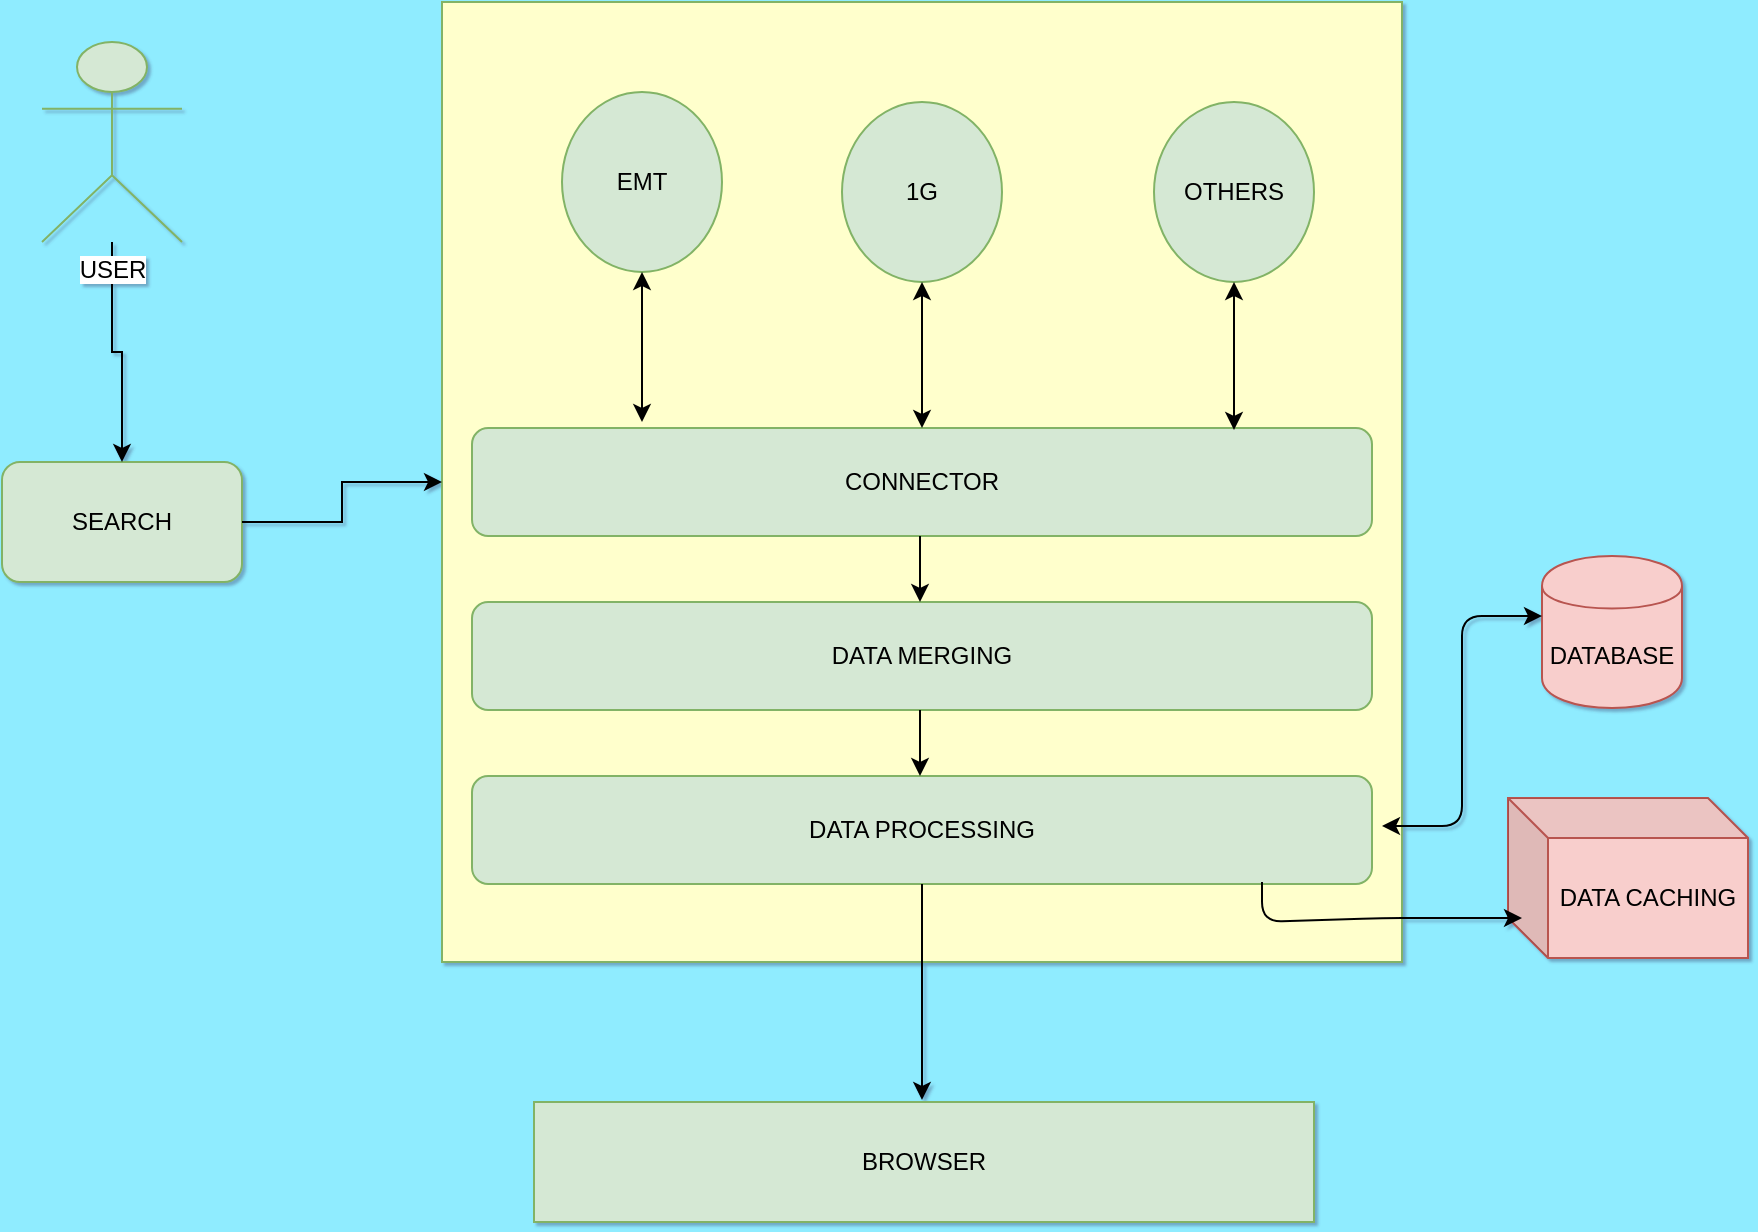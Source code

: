 <mxfile version="10.6.8" type="github"><diagram id="zZkXLaAJWJm3HZEeWS_i" name="Page-1"><mxGraphModel dx="1320" dy="1671" grid="0" gridSize="1" guides="1" tooltips="1" connect="1" arrows="1" fold="1" page="1" pageScale="1" pageWidth="827" pageHeight="1169" background="#8FECFF" math="0" shadow="1"><root><mxCell id="0"/><mxCell id="1" parent="0"/><mxCell id="jHDO4RzClyIZb0Ic2u0x-10" style="edgeStyle=orthogonalEdgeStyle;rounded=0;orthogonalLoop=1;jettySize=auto;html=1;exitX=0;exitY=0.5;exitDx=0;exitDy=0;entryX=0;entryY=0.5;entryDx=0;entryDy=0;" edge="1" parent="1" source="jHDO4RzClyIZb0Ic2u0x-1" target="jHDO4RzClyIZb0Ic2u0x-7"><mxGeometry relative="1" as="geometry"/></mxCell><mxCell id="jHDO4RzClyIZb0Ic2u0x-1" value="" style="whiteSpace=wrap;html=1;aspect=fixed;fillColor=#FFFFCC;strokeColor=#82b366;gradientColor=none;" vertex="1" parent="1"><mxGeometry x="250" y="-90" width="480" height="480" as="geometry"/></mxCell><mxCell id="jHDO4RzClyIZb0Ic2u0x-4" value="SEARCH" style="rounded=1;whiteSpace=wrap;html=1;fillColor=#d5e8d4;strokeColor=#82b366;movable=0;resizable=0;rotatable=0;deletable=0;editable=0;connectable=0;" vertex="1" parent="1"><mxGeometry x="30" y="140" width="120" height="60" as="geometry"/></mxCell><mxCell id="jHDO4RzClyIZb0Ic2u0x-6" value="" style="edgeStyle=orthogonalEdgeStyle;rounded=0;orthogonalLoop=1;jettySize=auto;html=1;movable=0;resizable=0;rotatable=0;deletable=0;editable=0;connectable=0;" edge="1" parent="1" source="jHDO4RzClyIZb0Ic2u0x-5" target="jHDO4RzClyIZb0Ic2u0x-4"><mxGeometry relative="1" as="geometry"/></mxCell><mxCell id="jHDO4RzClyIZb0Ic2u0x-5" value="USER" style="shape=umlActor;verticalLabelPosition=bottom;labelBackgroundColor=#ffffff;verticalAlign=top;html=1;outlineConnect=0;fillColor=#d5e8d4;strokeColor=#82b366;movable=0;resizable=0;rotatable=0;deletable=0;editable=0;connectable=0;" vertex="1" parent="1"><mxGeometry x="50" y="-70" width="70" height="100" as="geometry"/></mxCell><mxCell id="jHDO4RzClyIZb0Ic2u0x-9" style="edgeStyle=orthogonalEdgeStyle;rounded=0;orthogonalLoop=1;jettySize=auto;html=1;exitX=1;exitY=0.5;exitDx=0;exitDy=0;movable=0;resizable=0;rotatable=0;deletable=0;editable=0;connectable=0;" edge="1" parent="1" source="jHDO4RzClyIZb0Ic2u0x-4" target="jHDO4RzClyIZb0Ic2u0x-1"><mxGeometry relative="1" as="geometry"/></mxCell><mxCell id="jHDO4RzClyIZb0Ic2u0x-7" value="CONNECTOR" style="rounded=1;whiteSpace=wrap;html=1;fillColor=#d5e8d4;strokeColor=#82b366;" vertex="1" parent="1"><mxGeometry x="265" y="123" width="450" height="54" as="geometry"/></mxCell><mxCell id="jHDO4RzClyIZb0Ic2u0x-14" value="EMT" style="ellipse;whiteSpace=wrap;html=1;fillColor=#d5e8d4;strokeColor=#82b366;movable=0;resizable=0;rotatable=0;deletable=0;editable=0;connectable=0;" vertex="1" parent="1"><mxGeometry x="310" y="-45" width="80" height="90" as="geometry"/></mxCell><mxCell id="jHDO4RzClyIZb0Ic2u0x-15" value="1G" style="ellipse;whiteSpace=wrap;html=1;fillColor=#d5e8d4;strokeColor=#82b366;movable=0;resizable=0;rotatable=0;deletable=0;editable=0;connectable=0;" vertex="1" parent="1"><mxGeometry x="450" y="-40" width="80" height="90" as="geometry"/></mxCell><mxCell id="jHDO4RzClyIZb0Ic2u0x-16" value="OTHERS" style="ellipse;whiteSpace=wrap;html=1;fillColor=#d5e8d4;strokeColor=#82b366;movable=0;resizable=0;rotatable=0;deletable=0;editable=0;connectable=0;" vertex="1" parent="1"><mxGeometry x="606" y="-40" width="80" height="90" as="geometry"/></mxCell><mxCell id="jHDO4RzClyIZb0Ic2u0x-17" value="" style="endArrow=classic;startArrow=classic;html=1;entryX=0.5;entryY=1;entryDx=0;entryDy=0;movable=0;resizable=0;rotatable=0;deletable=0;editable=0;connectable=0;" edge="1" parent="1" target="jHDO4RzClyIZb0Ic2u0x-14"><mxGeometry width="50" height="50" relative="1" as="geometry"><mxPoint x="350" y="120" as="sourcePoint"/><mxPoint x="360" y="60" as="targetPoint"/><Array as="points"/></mxGeometry></mxCell><mxCell id="jHDO4RzClyIZb0Ic2u0x-18" value="" style="endArrow=classic;startArrow=classic;html=1;entryX=0.5;entryY=1;entryDx=0;entryDy=0;movable=0;resizable=0;rotatable=0;deletable=0;editable=0;connectable=0;" edge="1" parent="1" target="jHDO4RzClyIZb0Ic2u0x-16"><mxGeometry width="50" height="50" relative="1" as="geometry"><mxPoint x="646" y="124" as="sourcePoint"/><mxPoint x="360" y="55" as="targetPoint"/><Array as="points"/></mxGeometry></mxCell><mxCell id="jHDO4RzClyIZb0Ic2u0x-19" value="" style="endArrow=classic;startArrow=classic;html=1;entryX=0.5;entryY=1;entryDx=0;entryDy=0;movable=0;resizable=0;rotatable=0;deletable=0;editable=0;connectable=0;" edge="1" parent="1" source="jHDO4RzClyIZb0Ic2u0x-7" target="jHDO4RzClyIZb0Ic2u0x-15"><mxGeometry width="50" height="50" relative="1" as="geometry"><mxPoint x="370" y="140" as="sourcePoint"/><mxPoint x="370" y="65" as="targetPoint"/><Array as="points"/></mxGeometry></mxCell><mxCell id="jHDO4RzClyIZb0Ic2u0x-20" value="DATA MERGING" style="rounded=1;whiteSpace=wrap;html=1;fillColor=#d5e8d4;strokeColor=#82b366;movable=0;resizable=0;rotatable=0;deletable=0;editable=0;connectable=0;" vertex="1" parent="1"><mxGeometry x="265" y="210" width="450" height="54" as="geometry"/></mxCell><mxCell id="jHDO4RzClyIZb0Ic2u0x-21" value="DATA PROCESSING" style="rounded=1;whiteSpace=wrap;html=1;fillColor=#d5e8d4;strokeColor=#82b366;movable=0;resizable=0;rotatable=0;deletable=0;editable=0;connectable=0;" vertex="1" parent="1"><mxGeometry x="265" y="297" width="450" height="54" as="geometry"/></mxCell><mxCell id="jHDO4RzClyIZb0Ic2u0x-22" value="" style="endArrow=classic;html=1;movable=0;resizable=0;rotatable=0;deletable=0;editable=0;connectable=0;" edge="1" parent="1"><mxGeometry width="50" height="50" relative="1" as="geometry"><mxPoint x="489" y="177" as="sourcePoint"/><mxPoint x="489" y="210" as="targetPoint"/></mxGeometry></mxCell><mxCell id="jHDO4RzClyIZb0Ic2u0x-24" value="" style="endArrow=classic;html=1;exitX=0.5;exitY=1;exitDx=0;exitDy=0;entryX=0.5;entryY=0;entryDx=0;entryDy=0;movable=0;resizable=0;rotatable=0;deletable=0;editable=0;connectable=0;" edge="1" parent="1"><mxGeometry width="50" height="50" relative="1" as="geometry"><mxPoint x="489" y="264" as="sourcePoint"/><mxPoint x="489" y="297" as="targetPoint"/></mxGeometry></mxCell><mxCell id="jHDO4RzClyIZb0Ic2u0x-27" value="DATABASE" style="shape=cylinder;whiteSpace=wrap;html=1;boundedLbl=1;backgroundOutline=1;fillColor=#f8cecc;strokeColor=#b85450;movable=0;resizable=0;rotatable=0;deletable=0;editable=0;connectable=0;" vertex="1" parent="1"><mxGeometry x="800" y="187" width="70" height="76" as="geometry"/></mxCell><mxCell id="jHDO4RzClyIZb0Ic2u0x-30" value="DATA CACHING" style="shape=cube;whiteSpace=wrap;html=1;boundedLbl=1;backgroundOutline=1;darkOpacity=0.05;darkOpacity2=0.1;fillColor=#f8cecc;strokeColor=#b85450;movable=0;resizable=0;rotatable=0;deletable=0;editable=0;connectable=0;" vertex="1" parent="1"><mxGeometry x="783" y="308" width="120" height="80" as="geometry"/></mxCell><mxCell id="jHDO4RzClyIZb0Ic2u0x-35" value="" style="endArrow=classic;startArrow=classic;html=1;entryX=0;entryY=0.5;entryDx=0;entryDy=0;movable=0;resizable=0;rotatable=0;deletable=0;editable=0;connectable=0;" edge="1" parent="1"><mxGeometry width="50" height="50" relative="1" as="geometry"><mxPoint x="720" y="322" as="sourcePoint"/><mxPoint x="800" y="217" as="targetPoint"/><Array as="points"><mxPoint x="760" y="322"/><mxPoint x="760" y="217"/></Array></mxGeometry></mxCell><mxCell id="jHDO4RzClyIZb0Ic2u0x-37" value="" style="endArrow=classic;html=1;movable=0;resizable=0;rotatable=0;deletable=0;editable=0;connectable=0;" edge="1" parent="1"><mxGeometry width="50" height="50" relative="1" as="geometry"><mxPoint x="660" y="350" as="sourcePoint"/><mxPoint x="790" y="368" as="targetPoint"/><Array as="points"><mxPoint x="660" y="370"/><mxPoint x="720" y="368"/></Array></mxGeometry></mxCell><mxCell id="jHDO4RzClyIZb0Ic2u0x-38" value="BROWSER" style="rounded=0;whiteSpace=wrap;html=1;fillColor=#d5e8d4;strokeColor=#82b366;movable=0;resizable=0;rotatable=0;deletable=0;editable=0;connectable=0;glass=0;comic=0;shadow=0;" vertex="1" parent="1"><mxGeometry x="296" y="460" width="390" height="60" as="geometry"/></mxCell><mxCell id="jHDO4RzClyIZb0Ic2u0x-39" value="" style="endArrow=classic;html=1;movable=1;resizable=1;rotatable=1;deletable=1;editable=1;connectable=1;" edge="1" parent="1"><mxGeometry width="50" height="50" relative="1" as="geometry"><mxPoint x="490" y="351" as="sourcePoint"/><mxPoint x="490" y="459" as="targetPoint"/></mxGeometry></mxCell></root></mxGraphModel></diagram></mxfile>